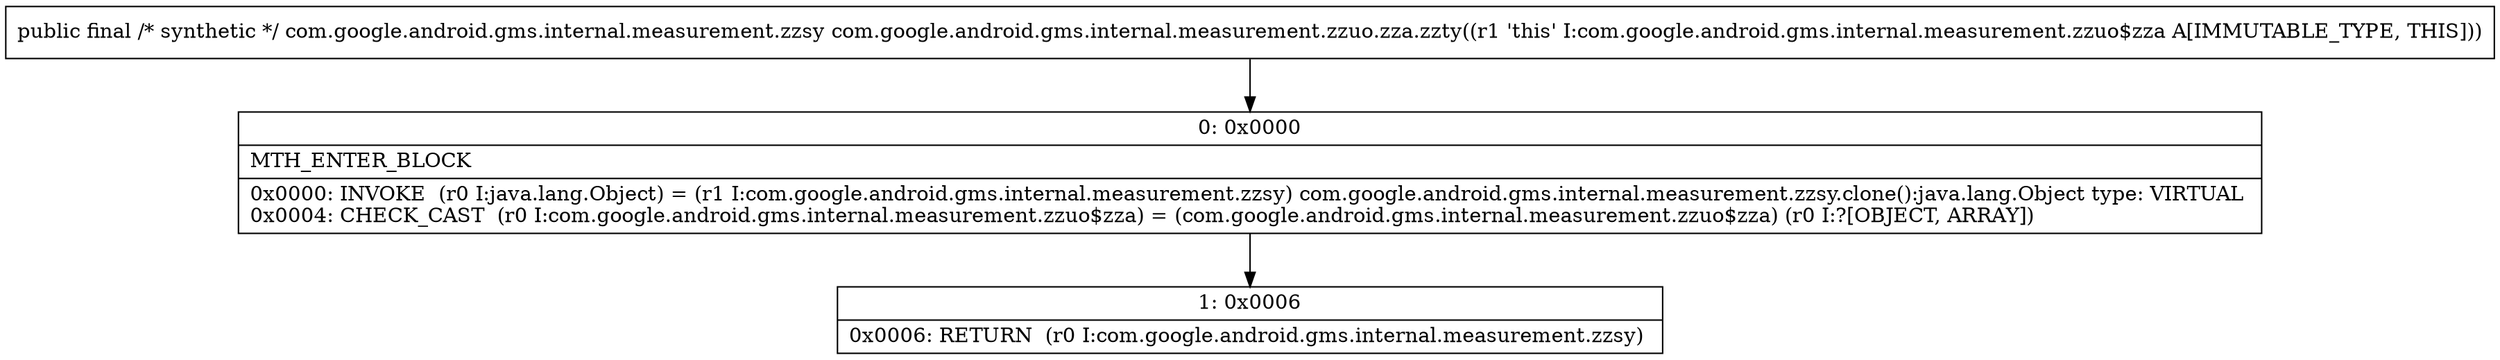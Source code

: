 digraph "CFG forcom.google.android.gms.internal.measurement.zzuo.zza.zzty()Lcom\/google\/android\/gms\/internal\/measurement\/zzsy;" {
Node_0 [shape=record,label="{0\:\ 0x0000|MTH_ENTER_BLOCK\l|0x0000: INVOKE  (r0 I:java.lang.Object) = (r1 I:com.google.android.gms.internal.measurement.zzsy) com.google.android.gms.internal.measurement.zzsy.clone():java.lang.Object type: VIRTUAL \l0x0004: CHECK_CAST  (r0 I:com.google.android.gms.internal.measurement.zzuo$zza) = (com.google.android.gms.internal.measurement.zzuo$zza) (r0 I:?[OBJECT, ARRAY]) \l}"];
Node_1 [shape=record,label="{1\:\ 0x0006|0x0006: RETURN  (r0 I:com.google.android.gms.internal.measurement.zzsy) \l}"];
MethodNode[shape=record,label="{public final \/* synthetic *\/ com.google.android.gms.internal.measurement.zzsy com.google.android.gms.internal.measurement.zzuo.zza.zzty((r1 'this' I:com.google.android.gms.internal.measurement.zzuo$zza A[IMMUTABLE_TYPE, THIS])) }"];
MethodNode -> Node_0;
Node_0 -> Node_1;
}

